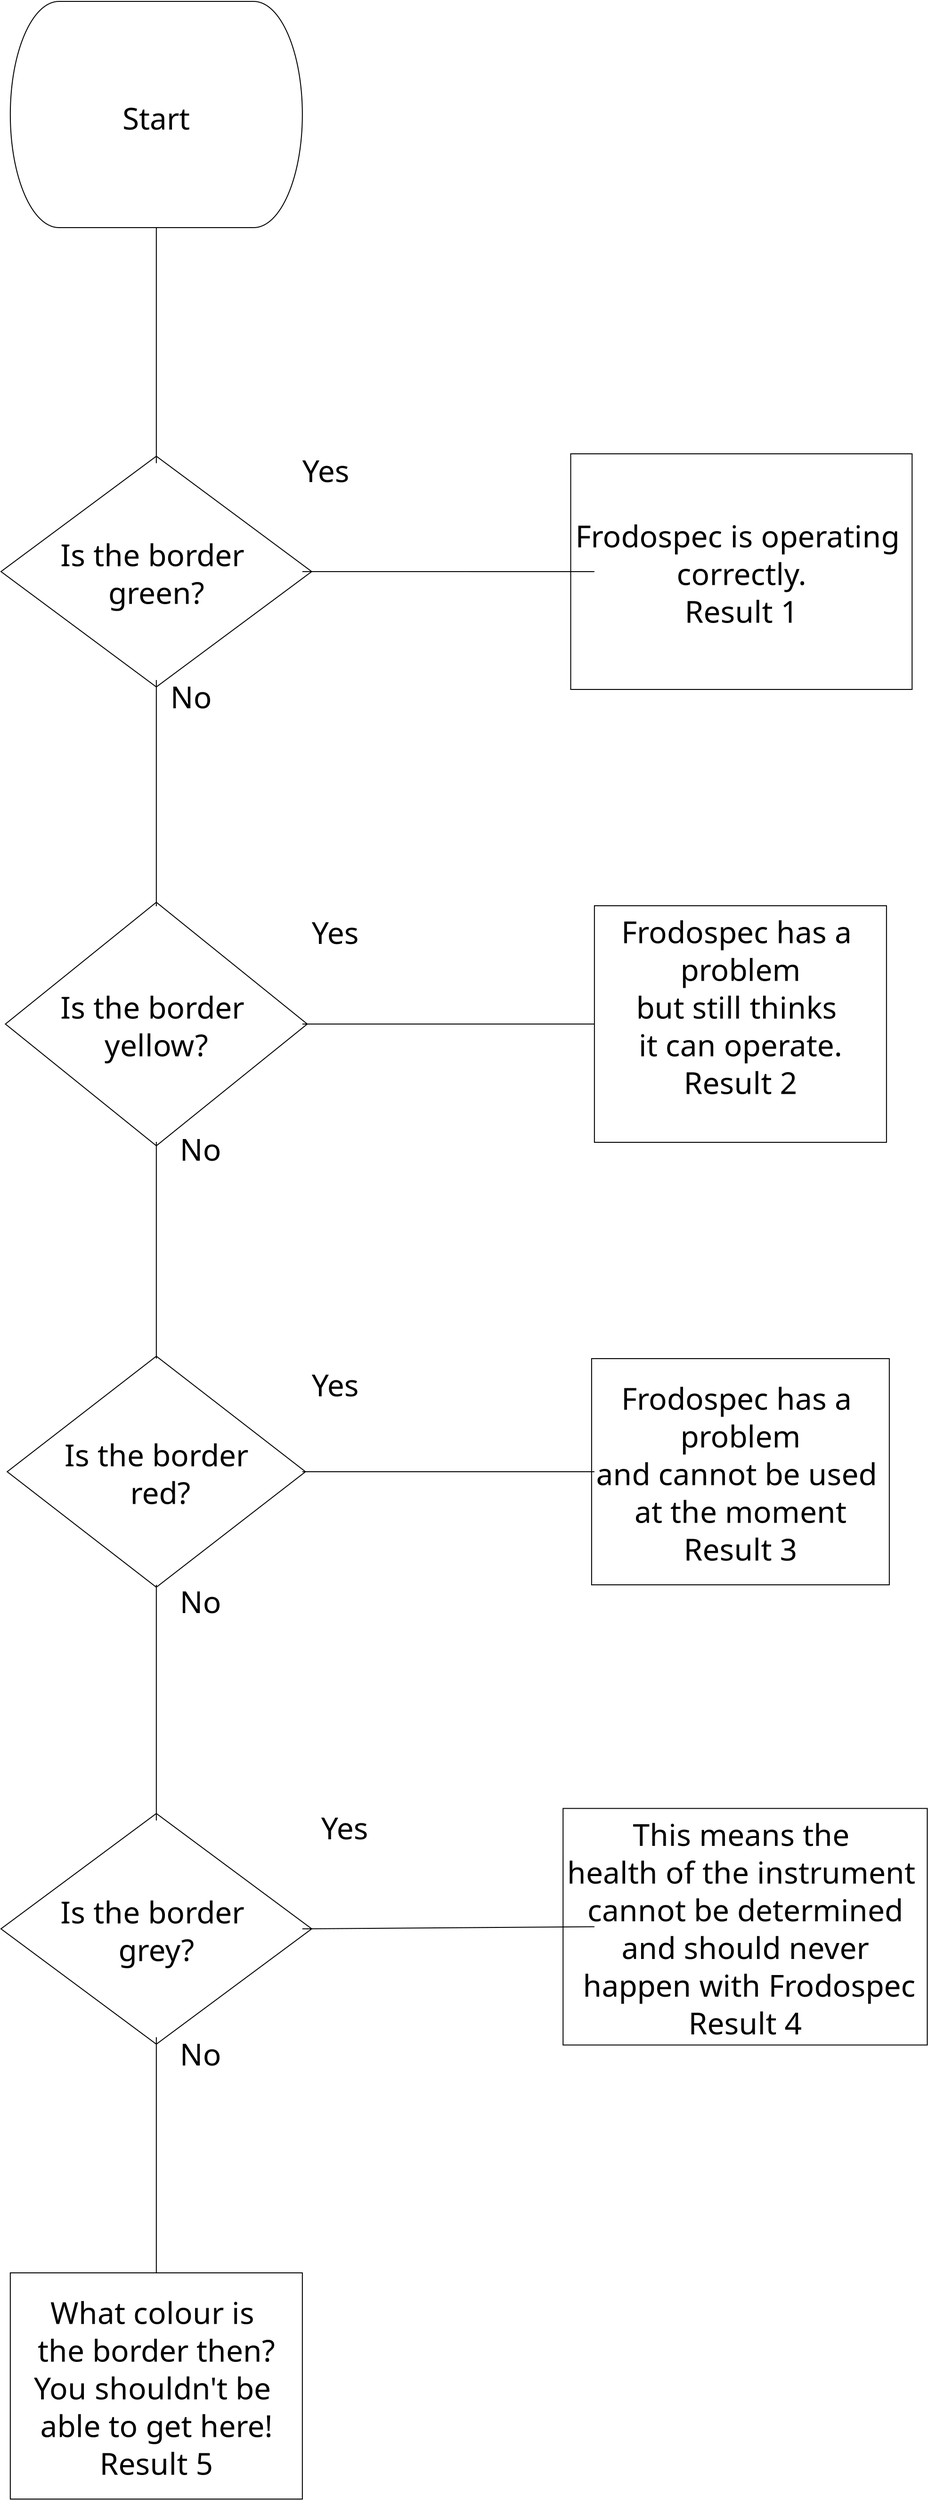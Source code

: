 <?xml version="1.0" encoding="UTF-8"?>
<dia:diagram xmlns:dia="http://www.lysator.liu.se/~alla/dia/"><dia:layer name="Background" visible="true"><dia:object type="Flowchart - Terminal" version="0" id="O0"><dia:attribute name="obj_pos"><dia:point val="-31,-24"/></dia:attribute><dia:attribute name="obj_bb"><dia:rectangle val="-31.05,-24.05;0.05,0.05"/></dia:attribute><dia:attribute name="elem_corner"><dia:point val="-31,-24"/></dia:attribute><dia:attribute name="elem_width"><dia:real val="31"/></dia:attribute><dia:attribute name="elem_height"><dia:real val="24"/></dia:attribute><dia:attribute name="show_background"><dia:boolean val="true"/></dia:attribute><dia:attribute name="flip_horizontal"><dia:boolean val="false"/></dia:attribute><dia:attribute name="flip_vertical"><dia:boolean val="false"/></dia:attribute><dia:attribute name="padding"><dia:real val="0.354"/></dia:attribute><dia:attribute name="text"><dia:composite type="text"><dia:attribute name="string"><dia:string>#Start#</dia:string></dia:attribute><dia:attribute name="font"><dia:font family="sans" style="0" name="Courier"/></dia:attribute><dia:attribute name="height"><dia:real val="4"/></dia:attribute><dia:attribute name="pos"><dia:point val="-15.5,-11.05"/></dia:attribute><dia:attribute name="color"><dia:color val="#000000"/></dia:attribute><dia:attribute name="alignment"><dia:enum val="1"/></dia:attribute></dia:composite></dia:attribute></dia:object><dia:object type="Flowchart - Diamond" version="0" id="O1"><dia:attribute name="obj_pos"><dia:point val="-31,24.991"/></dia:attribute><dia:attribute name="obj_bb"><dia:rectangle val="-31.05,24.941;0.05,48.05"/></dia:attribute><dia:attribute name="elem_corner"><dia:point val="-31,24.991"/></dia:attribute><dia:attribute name="elem_width"><dia:real val="31"/></dia:attribute><dia:attribute name="elem_height"><dia:real val="23.009"/></dia:attribute><dia:attribute name="show_background"><dia:boolean val="true"/></dia:attribute><dia:attribute name="padding"><dia:real val="0.354"/></dia:attribute><dia:attribute name="text"><dia:composite type="text"><dia:attribute name="string"><dia:string>#Is the border 
green?#</dia:string></dia:attribute><dia:attribute name="font"><dia:font family="sans" style="0" name="Courier"/></dia:attribute><dia:attribute name="height"><dia:real val="4"/></dia:attribute><dia:attribute name="pos"><dia:point val="-15.5,35.446"/></dia:attribute><dia:attribute name="color"><dia:color val="#000000"/></dia:attribute><dia:attribute name="alignment"><dia:enum val="1"/></dia:attribute></dia:composite></dia:attribute></dia:object><dia:object type="Flowchart - Diamond" version="0" id="O2"><dia:attribute name="obj_pos"><dia:point val="-31,72"/></dia:attribute><dia:attribute name="obj_bb"><dia:rectangle val="-31.05,71.95;0.05,97.05"/></dia:attribute><dia:attribute name="elem_corner"><dia:point val="-31,72"/></dia:attribute><dia:attribute name="elem_width"><dia:real val="31"/></dia:attribute><dia:attribute name="elem_height"><dia:real val="25"/></dia:attribute><dia:attribute name="show_background"><dia:boolean val="true"/></dia:attribute><dia:attribute name="padding"><dia:real val="0.354"/></dia:attribute><dia:attribute name="text"><dia:composite type="text"><dia:attribute name="string"><dia:string>#Is the border 
yellow?#</dia:string></dia:attribute><dia:attribute name="font"><dia:font family="sans" style="0" name="Courier"/></dia:attribute><dia:attribute name="height"><dia:real val="4"/></dia:attribute><dia:attribute name="pos"><dia:point val="-15.5,83.45"/></dia:attribute><dia:attribute name="color"><dia:color val="#000000"/></dia:attribute><dia:attribute name="alignment"><dia:enum val="1"/></dia:attribute></dia:composite></dia:attribute></dia:object><dia:object type="Flowchart - Diamond" version="0" id="O3"><dia:attribute name="obj_pos"><dia:point val="-31,120"/></dia:attribute><dia:attribute name="obj_bb"><dia:rectangle val="-31.05,119.95;0.05,144.05"/></dia:attribute><dia:attribute name="elem_corner"><dia:point val="-31,120"/></dia:attribute><dia:attribute name="elem_width"><dia:real val="31"/></dia:attribute><dia:attribute name="elem_height"><dia:real val="24"/></dia:attribute><dia:attribute name="show_background"><dia:boolean val="true"/></dia:attribute><dia:attribute name="padding"><dia:real val="0.354"/></dia:attribute><dia:attribute name="text"><dia:composite type="text"><dia:attribute name="string"><dia:string>#Is the border
 red?#</dia:string></dia:attribute><dia:attribute name="font"><dia:font family="sans" style="0" name="Courier"/></dia:attribute><dia:attribute name="height"><dia:real val="4"/></dia:attribute><dia:attribute name="pos"><dia:point val="-15.5,130.95"/></dia:attribute><dia:attribute name="color"><dia:color val="#000000"/></dia:attribute><dia:attribute name="alignment"><dia:enum val="1"/></dia:attribute></dia:composite></dia:attribute></dia:object><dia:object type="Flowchart - Diamond" version="0" id="O4"><dia:attribute name="obj_pos"><dia:point val="-31,169"/></dia:attribute><dia:attribute name="obj_bb"><dia:rectangle val="-31.05,168.95;0.05,192.05"/></dia:attribute><dia:attribute name="elem_corner"><dia:point val="-31,169"/></dia:attribute><dia:attribute name="elem_width"><dia:real val="31"/></dia:attribute><dia:attribute name="elem_height"><dia:real val="23"/></dia:attribute><dia:attribute name="show_background"><dia:boolean val="true"/></dia:attribute><dia:attribute name="padding"><dia:real val="0.354"/></dia:attribute><dia:attribute name="text"><dia:composite type="text"><dia:attribute name="string"><dia:string>#Is the border 
grey?#</dia:string></dia:attribute><dia:attribute name="font"><dia:font family="sans" style="0" name="Courier"/></dia:attribute><dia:attribute name="height"><dia:real val="4"/></dia:attribute><dia:attribute name="pos"><dia:point val="-15.5,179.45"/></dia:attribute><dia:attribute name="color"><dia:color val="#000000"/></dia:attribute><dia:attribute name="alignment"><dia:enum val="1"/></dia:attribute></dia:composite></dia:attribute></dia:object><dia:object type="Standard - Line" version="0" id="O5"><dia:attribute name="obj_pos"><dia:point val="-15.5,0"/></dia:attribute><dia:attribute name="obj_bb"><dia:rectangle val="-15.55,-0.05;-15.45,25.041"/></dia:attribute><dia:attribute name="conn_endpoints"><dia:point val="-15.5,0"/><dia:point val="-15.5,24.991"/></dia:attribute><dia:attribute name="numcp"><dia:int val="1"/></dia:attribute><dia:connections><dia:connection handle="0" to="O0" connection="14"/><dia:connection handle="1" to="O1" connection="0"/></dia:connections></dia:object><dia:object type="Standard - Line" version="0" id="O6"><dia:attribute name="obj_pos"><dia:point val="-15.5,48"/></dia:attribute><dia:attribute name="obj_bb"><dia:rectangle val="-15.55,47.95;-15.45,72.05"/></dia:attribute><dia:attribute name="conn_endpoints"><dia:point val="-15.5,48"/><dia:point val="-15.5,72"/></dia:attribute><dia:attribute name="numcp"><dia:int val="1"/></dia:attribute><dia:connections><dia:connection handle="0" to="O1" connection="8"/><dia:connection handle="1" to="O2" connection="0"/></dia:connections></dia:object><dia:object type="Standard - Line" version="0" id="O7"><dia:attribute name="obj_pos"><dia:point val="-15.5,97"/></dia:attribute><dia:attribute name="obj_bb"><dia:rectangle val="-15.55,96.95;-15.45,120.05"/></dia:attribute><dia:attribute name="conn_endpoints"><dia:point val="-15.5,97"/><dia:point val="-15.5,120"/></dia:attribute><dia:attribute name="numcp"><dia:int val="1"/></dia:attribute><dia:connections><dia:connection handle="0" to="O2" connection="8"/><dia:connection handle="1" to="O3" connection="0"/></dia:connections></dia:object><dia:object type="Standard - Line" version="0" id="O8"><dia:attribute name="obj_pos"><dia:point val="-15.5,144"/></dia:attribute><dia:attribute name="obj_bb"><dia:rectangle val="-15.55,143.95;-15.45,169.05"/></dia:attribute><dia:attribute name="conn_endpoints"><dia:point val="-15.5,144"/><dia:point val="-15.5,169"/></dia:attribute><dia:attribute name="numcp"><dia:int val="1"/></dia:attribute><dia:connections><dia:connection handle="0" to="O3" connection="8"/><dia:connection handle="1" to="O4" connection="0"/></dia:connections></dia:object><dia:object type="Flowchart - Box" version="0" id="O9"><dia:attribute name="obj_pos"><dia:point val="31,24"/></dia:attribute><dia:attribute name="obj_bb"><dia:rectangle val="30.95,23.95;62.25,49.05"/></dia:attribute><dia:attribute name="elem_corner"><dia:point val="31,24"/></dia:attribute><dia:attribute name="elem_width"><dia:real val="31.2"/></dia:attribute><dia:attribute name="elem_height"><dia:real val="25"/></dia:attribute><dia:attribute name="show_background"><dia:boolean val="true"/></dia:attribute><dia:attribute name="padding"><dia:real val="0.5"/></dia:attribute><dia:attribute name="text"><dia:composite type="text"><dia:attribute name="string"><dia:string>#Frodospec is operating 
correctly.
Result 1#</dia:string></dia:attribute><dia:attribute name="font"><dia:font family="sans" style="0" name="Courier"/></dia:attribute><dia:attribute name="height"><dia:real val="4"/></dia:attribute><dia:attribute name="pos"><dia:point val="46.6,33.45"/></dia:attribute><dia:attribute name="color"><dia:color val="#000000"/></dia:attribute><dia:attribute name="alignment"><dia:enum val="1"/></dia:attribute></dia:composite></dia:attribute></dia:object><dia:object type="Flowchart - Box" version="0" id="O10"><dia:attribute name="obj_pos"><dia:point val="31,71.95"/></dia:attribute><dia:attribute name="obj_bb"><dia:rectangle val="30.95,71.9;62.05,97.1"/></dia:attribute><dia:attribute name="elem_corner"><dia:point val="31,71.95"/></dia:attribute><dia:attribute name="elem_width"><dia:real val="31"/></dia:attribute><dia:attribute name="elem_height"><dia:real val="25.1"/></dia:attribute><dia:attribute name="show_background"><dia:boolean val="true"/></dia:attribute><dia:attribute name="padding"><dia:real val="0.5"/></dia:attribute><dia:attribute name="text"><dia:composite type="text"><dia:attribute name="string"><dia:string>#Frodospec has a 
problem
but still thinks 
it can operate.
Result 2
#</dia:string></dia:attribute><dia:attribute name="font"><dia:font family="sans" style="0" name="Courier"/></dia:attribute><dia:attribute name="height"><dia:real val="4"/></dia:attribute><dia:attribute name="pos"><dia:point val="46.5,75.45"/></dia:attribute><dia:attribute name="color"><dia:color val="#000000"/></dia:attribute><dia:attribute name="alignment"><dia:enum val="1"/></dia:attribute></dia:composite></dia:attribute></dia:object><dia:object type="Flowchart - Box" version="0" id="O11"><dia:attribute name="obj_pos"><dia:point val="31,120"/></dia:attribute><dia:attribute name="obj_bb"><dia:rectangle val="30.95,119.95;62.05,144.05"/></dia:attribute><dia:attribute name="elem_corner"><dia:point val="31,120"/></dia:attribute><dia:attribute name="elem_width"><dia:real val="31"/></dia:attribute><dia:attribute name="elem_height"><dia:real val="24"/></dia:attribute><dia:attribute name="show_background"><dia:boolean val="true"/></dia:attribute><dia:attribute name="padding"><dia:real val="0.5"/></dia:attribute><dia:attribute name="text"><dia:composite type="text"><dia:attribute name="string"><dia:string>#Frodospec has a 
problem
and cannot be used 
at the moment
Result 3#</dia:string></dia:attribute><dia:attribute name="font"><dia:font family="sans" style="0" name="Courier"/></dia:attribute><dia:attribute name="height"><dia:real val="4"/></dia:attribute><dia:attribute name="pos"><dia:point val="46.5,124.95"/></dia:attribute><dia:attribute name="color"><dia:color val="#000000"/></dia:attribute><dia:attribute name="alignment"><dia:enum val="1"/></dia:attribute></dia:composite></dia:attribute></dia:object><dia:object type="Flowchart - Box" version="0" id="O12"><dia:attribute name="obj_pos"><dia:point val="31,167.725"/></dia:attribute><dia:attribute name="obj_bb"><dia:rectangle val="30.95,167.675;63.05,192.875"/></dia:attribute><dia:attribute name="elem_corner"><dia:point val="31,167.725"/></dia:attribute><dia:attribute name="elem_width"><dia:real val="32"/></dia:attribute><dia:attribute name="elem_height"><dia:real val="25.1"/></dia:attribute><dia:attribute name="show_background"><dia:boolean val="true"/></dia:attribute><dia:attribute name="padding"><dia:real val="0.5"/></dia:attribute><dia:attribute name="text"><dia:composite type="text"><dia:attribute name="string"><dia:string>#This means the 
health of the instrument 
cannot be determined
and should never
 happen with Frodospec
Result 4#</dia:string></dia:attribute><dia:attribute name="font"><dia:font family="sans" style="0" name="Courier"/></dia:attribute><dia:attribute name="height"><dia:real val="4"/></dia:attribute><dia:attribute name="pos"><dia:point val="47,171.225"/></dia:attribute><dia:attribute name="color"><dia:color val="#000000"/></dia:attribute><dia:attribute name="alignment"><dia:enum val="1"/></dia:attribute></dia:composite></dia:attribute></dia:object><dia:object type="Flowchart - Box" version="0" id="O13"><dia:attribute name="obj_pos"><dia:point val="-31,217"/></dia:attribute><dia:attribute name="obj_bb"><dia:rectangle val="-31.05,216.95;0.05,241.05"/></dia:attribute><dia:attribute name="elem_corner"><dia:point val="-31,217"/></dia:attribute><dia:attribute name="elem_width"><dia:real val="31"/></dia:attribute><dia:attribute name="elem_height"><dia:real val="24"/></dia:attribute><dia:attribute name="show_background"><dia:boolean val="true"/></dia:attribute><dia:attribute name="padding"><dia:real val="0.5"/></dia:attribute><dia:attribute name="text"><dia:composite type="text"><dia:attribute name="string"><dia:string>#What colour is 
the border then?
You shouldn't be 
able to get here!
Result 5#</dia:string></dia:attribute><dia:attribute name="font"><dia:font family="sans" style="0" name="Courier"/></dia:attribute><dia:attribute name="height"><dia:real val="4"/></dia:attribute><dia:attribute name="pos"><dia:point val="-15.5,221.95"/></dia:attribute><dia:attribute name="color"><dia:color val="#000000"/></dia:attribute><dia:attribute name="alignment"><dia:enum val="1"/></dia:attribute></dia:composite></dia:attribute></dia:object><dia:object type="Standard - Line" version="0" id="O14"><dia:attribute name="obj_pos"><dia:point val="-15.5,192"/></dia:attribute><dia:attribute name="obj_bb"><dia:rectangle val="-15.55,191.95;-15.45,217.05"/></dia:attribute><dia:attribute name="conn_endpoints"><dia:point val="-15.5,192"/><dia:point val="-15.5,217"/></dia:attribute><dia:attribute name="numcp"><dia:int val="1"/></dia:attribute><dia:connections><dia:connection handle="0" to="O4" connection="8"/><dia:connection handle="1" to="O13" connection="2"/></dia:connections></dia:object><dia:object type="Standard - Line" version="0" id="O15"><dia:attribute name="obj_pos"><dia:point val="0,180.5"/></dia:attribute><dia:attribute name="obj_bb"><dia:rectangle val="-0.05,180.225;31.05,180.55"/></dia:attribute><dia:attribute name="conn_endpoints"><dia:point val="0,180.5"/><dia:point val="31,180.275"/></dia:attribute><dia:attribute name="numcp"><dia:int val="1"/></dia:attribute><dia:connections><dia:connection handle="0" to="O4" connection="4"/><dia:connection handle="1" to="O12" connection="7"/></dia:connections></dia:object><dia:object type="Standard - Line" version="0" id="O16"><dia:attribute name="obj_pos"><dia:point val="0,132"/></dia:attribute><dia:attribute name="obj_bb"><dia:rectangle val="-0.05,131.95;31.05,132.05"/></dia:attribute><dia:attribute name="conn_endpoints"><dia:point val="0,132"/><dia:point val="31,132"/></dia:attribute><dia:attribute name="numcp"><dia:int val="1"/></dia:attribute><dia:connections><dia:connection handle="0" to="O3" connection="4"/><dia:connection handle="1" to="O11" connection="7"/></dia:connections></dia:object><dia:object type="Standard - Line" version="0" id="O17"><dia:attribute name="obj_pos"><dia:point val="0,84.5"/></dia:attribute><dia:attribute name="obj_bb"><dia:rectangle val="-0.05,84.45;31.05,84.55"/></dia:attribute><dia:attribute name="conn_endpoints"><dia:point val="0,84.5"/><dia:point val="31,84.5"/></dia:attribute><dia:attribute name="numcp"><dia:int val="1"/></dia:attribute><dia:connections><dia:connection handle="0" to="O2" connection="4"/><dia:connection handle="1" to="O10" connection="7"/></dia:connections></dia:object><dia:object type="Standard - Line" version="0" id="O18"><dia:attribute name="obj_pos"><dia:point val="0,36.496"/></dia:attribute><dia:attribute name="obj_bb"><dia:rectangle val="-0.05,36.446;31.05,36.55"/></dia:attribute><dia:attribute name="conn_endpoints"><dia:point val="0,36.496"/><dia:point val="31,36.5"/></dia:attribute><dia:attribute name="numcp"><dia:int val="1"/></dia:attribute><dia:connections><dia:connection handle="0" to="O1" connection="4"/><dia:connection handle="1" to="O9" connection="7"/></dia:connections></dia:object><dia:object type="Standard - Text" version="0" id="O19"><dia:attribute name="obj_pos"><dia:point val="4,27"/></dia:attribute><dia:attribute name="obj_bb"><dia:rectangle val="4,26.35;4,27.35"/></dia:attribute><dia:attribute name="text"><dia:composite type="text"><dia:attribute name="string"><dia:string>##</dia:string></dia:attribute><dia:attribute name="font"><dia:font family="sans" style="0" name="Courier"/></dia:attribute><dia:attribute name="height"><dia:real val="0.8"/></dia:attribute><dia:attribute name="pos"><dia:point val="4,27"/></dia:attribute><dia:attribute name="color"><dia:color val="#000000"/></dia:attribute><dia:attribute name="alignment"><dia:enum val="0"/></dia:attribute></dia:composite></dia:attribute></dia:object><dia:object type="Standard - Text" version="0" id="O20"><dia:attribute name="obj_pos"><dia:point val="12,28"/></dia:attribute><dia:attribute name="obj_bb"><dia:rectangle val="11.979,27.329;12,28.392"/></dia:attribute><dia:attribute name="text"><dia:composite type="text"><dia:attribute name="string"><dia:string>##</dia:string></dia:attribute><dia:attribute name="font"><dia:font family="sans" style="0" name="Courier"/></dia:attribute><dia:attribute name="height"><dia:real val="0.8"/></dia:attribute><dia:attribute name="pos"><dia:point val="12,28"/></dia:attribute><dia:attribute name="color"><dia:color val="#000000"/></dia:attribute><dia:attribute name="alignment"><dia:enum val="0"/></dia:attribute></dia:composite></dia:attribute></dia:object><dia:object type="Standard - Text" version="0" id="O21"><dia:attribute name="obj_pos"><dia:point val="0,27"/></dia:attribute><dia:attribute name="obj_bb"><dia:rectangle val="-0.09,23.96;5,28.88"/></dia:attribute><dia:attribute name="text"><dia:composite type="text"><dia:attribute name="string"><dia:string>#Yes#</dia:string></dia:attribute><dia:attribute name="font"><dia:font family="sans" style="0" name="Courier"/></dia:attribute><dia:attribute name="height"><dia:real val="4"/></dia:attribute><dia:attribute name="pos"><dia:point val="0,27"/></dia:attribute><dia:attribute name="color"><dia:color val="#000000"/></dia:attribute><dia:attribute name="alignment"><dia:enum val="0"/></dia:attribute></dia:composite></dia:attribute></dia:object><dia:object type="Standard - Text" version="0" id="O22"><dia:attribute name="obj_pos"><dia:point val="1,76"/></dia:attribute><dia:attribute name="obj_bb"><dia:rectangle val="1,72.96;6.09,77.88"/></dia:attribute><dia:attribute name="text"><dia:composite type="text"><dia:attribute name="string"><dia:string>#Yes#</dia:string></dia:attribute><dia:attribute name="font"><dia:font family="sans" style="0" name="Courier"/></dia:attribute><dia:attribute name="height"><dia:real val="4"/></dia:attribute><dia:attribute name="pos"><dia:point val="1,76"/></dia:attribute><dia:attribute name="color"><dia:color val="#000000"/></dia:attribute><dia:attribute name="alignment"><dia:enum val="0"/></dia:attribute></dia:composite></dia:attribute></dia:object><dia:object type="Standard - Text" version="0" id="O23"><dia:attribute name="obj_pos"><dia:point val="1,124"/></dia:attribute><dia:attribute name="obj_bb"><dia:rectangle val="1,120.96;6.09,125.88"/></dia:attribute><dia:attribute name="text"><dia:composite type="text"><dia:attribute name="string"><dia:string>#Yes#</dia:string></dia:attribute><dia:attribute name="font"><dia:font family="sans" style="0" name="Courier"/></dia:attribute><dia:attribute name="height"><dia:real val="4"/></dia:attribute><dia:attribute name="pos"><dia:point val="1,124"/></dia:attribute><dia:attribute name="color"><dia:color val="#000000"/></dia:attribute><dia:attribute name="alignment"><dia:enum val="0"/></dia:attribute></dia:composite></dia:attribute></dia:object><dia:object type="Standard - Text" version="0" id="O24"><dia:attribute name="obj_pos"><dia:point val="2,171"/></dia:attribute><dia:attribute name="obj_bb"><dia:rectangle val="2,168.05;7,172.7"/></dia:attribute><dia:attribute name="text"><dia:composite type="text"><dia:attribute name="string"><dia:string>#Yes#</dia:string></dia:attribute><dia:attribute name="font"><dia:font family="sans" style="0" name="Courier"/></dia:attribute><dia:attribute name="height"><dia:real val="4"/></dia:attribute><dia:attribute name="pos"><dia:point val="2,171"/></dia:attribute><dia:attribute name="color"><dia:color val="#000000"/></dia:attribute><dia:attribute name="alignment"><dia:enum val="0"/></dia:attribute></dia:composite></dia:attribute></dia:object><dia:object type="Standard - Text" version="0" id="O25"><dia:attribute name="obj_pos"><dia:point val="-14,51"/></dia:attribute><dia:attribute name="obj_bb"><dia:rectangle val="-14.09,47.96;-10.3,52.88"/></dia:attribute><dia:attribute name="text"><dia:composite type="text"><dia:attribute name="string"><dia:string>#No#</dia:string></dia:attribute><dia:attribute name="font"><dia:font family="sans" style="0" name="Courier"/></dia:attribute><dia:attribute name="height"><dia:real val="4"/></dia:attribute><dia:attribute name="pos"><dia:point val="-14,51"/></dia:attribute><dia:attribute name="color"><dia:color val="#000000"/></dia:attribute><dia:attribute name="alignment"><dia:enum val="0"/></dia:attribute></dia:composite></dia:attribute></dia:object><dia:object type="Standard - Text" version="0" id="O26"><dia:attribute name="obj_pos"><dia:point val="-13,99"/></dia:attribute><dia:attribute name="obj_bb"><dia:rectangle val="-13,96.05;-9.3,100.7"/></dia:attribute><dia:attribute name="text"><dia:composite type="text"><dia:attribute name="string"><dia:string>#No#</dia:string></dia:attribute><dia:attribute name="font"><dia:font family="sans" style="0" name="Courier"/></dia:attribute><dia:attribute name="height"><dia:real val="4"/></dia:attribute><dia:attribute name="pos"><dia:point val="-13,99"/></dia:attribute><dia:attribute name="color"><dia:color val="#000000"/></dia:attribute><dia:attribute name="alignment"><dia:enum val="0"/></dia:attribute></dia:composite></dia:attribute></dia:object><dia:object type="Standard - Text" version="0" id="O27"><dia:attribute name="obj_pos"><dia:point val="-13,147"/></dia:attribute><dia:attribute name="obj_bb"><dia:rectangle val="-13,144.05;-9.3,148.7"/></dia:attribute><dia:attribute name="text"><dia:composite type="text"><dia:attribute name="string"><dia:string>#No#</dia:string></dia:attribute><dia:attribute name="font"><dia:font family="sans" style="0" name="Courier"/></dia:attribute><dia:attribute name="height"><dia:real val="4"/></dia:attribute><dia:attribute name="pos"><dia:point val="-13,147"/></dia:attribute><dia:attribute name="color"><dia:color val="#000000"/></dia:attribute><dia:attribute name="alignment"><dia:enum val="0"/></dia:attribute></dia:composite></dia:attribute></dia:object><dia:object type="Standard - Text" version="0" id="O28"><dia:attribute name="obj_pos"><dia:point val="-13,195"/></dia:attribute><dia:attribute name="obj_bb"><dia:rectangle val="-13,192.05;-9.3,196.7"/></dia:attribute><dia:attribute name="text"><dia:composite type="text"><dia:attribute name="string"><dia:string>#No#</dia:string></dia:attribute><dia:attribute name="font"><dia:font family="sans" style="0" name="Courier"/></dia:attribute><dia:attribute name="height"><dia:real val="4"/></dia:attribute><dia:attribute name="pos"><dia:point val="-13,195"/></dia:attribute><dia:attribute name="color"><dia:color val="#000000"/></dia:attribute><dia:attribute name="alignment"><dia:enum val="0"/></dia:attribute></dia:composite></dia:attribute></dia:object></dia:layer></dia:diagram>

